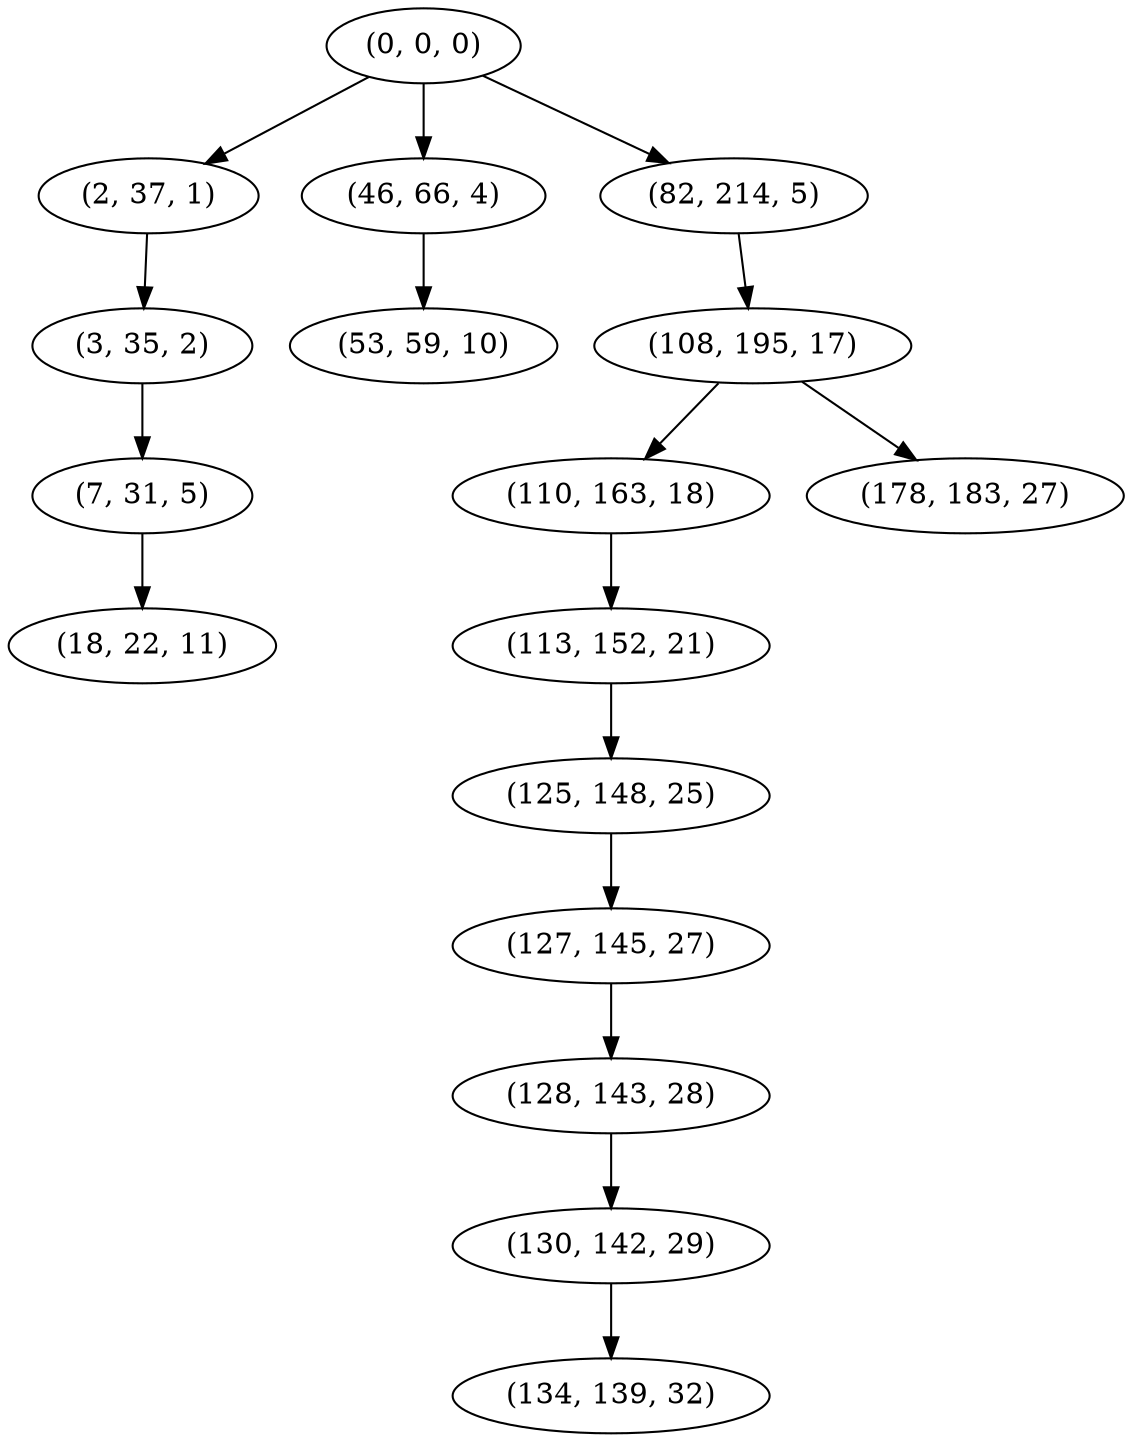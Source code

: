 digraph tree {
    "(0, 0, 0)";
    "(2, 37, 1)";
    "(3, 35, 2)";
    "(7, 31, 5)";
    "(18, 22, 11)";
    "(46, 66, 4)";
    "(53, 59, 10)";
    "(82, 214, 5)";
    "(108, 195, 17)";
    "(110, 163, 18)";
    "(113, 152, 21)";
    "(125, 148, 25)";
    "(127, 145, 27)";
    "(128, 143, 28)";
    "(130, 142, 29)";
    "(134, 139, 32)";
    "(178, 183, 27)";
    "(0, 0, 0)" -> "(2, 37, 1)";
    "(0, 0, 0)" -> "(46, 66, 4)";
    "(0, 0, 0)" -> "(82, 214, 5)";
    "(2, 37, 1)" -> "(3, 35, 2)";
    "(3, 35, 2)" -> "(7, 31, 5)";
    "(7, 31, 5)" -> "(18, 22, 11)";
    "(46, 66, 4)" -> "(53, 59, 10)";
    "(82, 214, 5)" -> "(108, 195, 17)";
    "(108, 195, 17)" -> "(110, 163, 18)";
    "(108, 195, 17)" -> "(178, 183, 27)";
    "(110, 163, 18)" -> "(113, 152, 21)";
    "(113, 152, 21)" -> "(125, 148, 25)";
    "(125, 148, 25)" -> "(127, 145, 27)";
    "(127, 145, 27)" -> "(128, 143, 28)";
    "(128, 143, 28)" -> "(130, 142, 29)";
    "(130, 142, 29)" -> "(134, 139, 32)";
}
